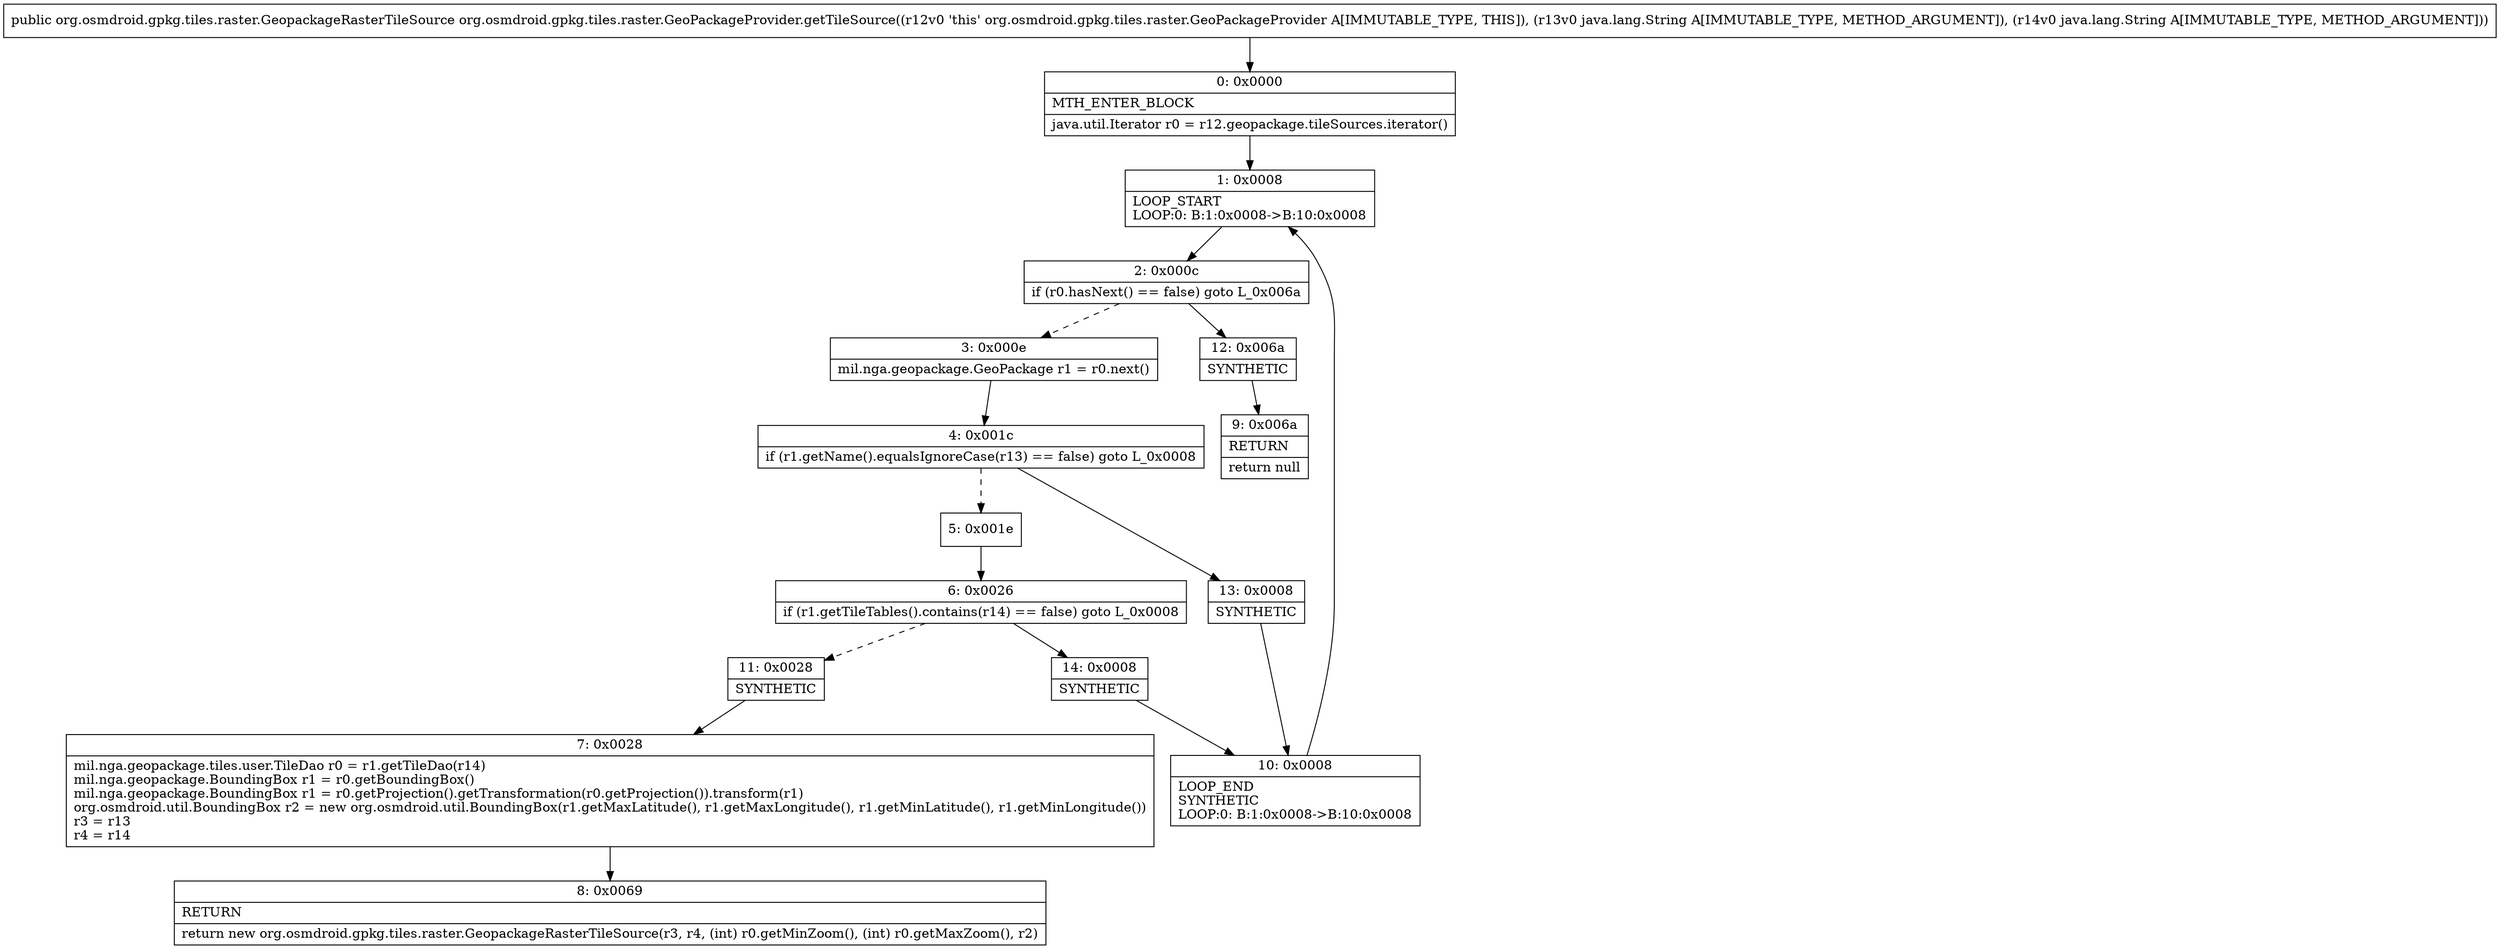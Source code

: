 digraph "CFG fororg.osmdroid.gpkg.tiles.raster.GeoPackageProvider.getTileSource(Ljava\/lang\/String;Ljava\/lang\/String;)Lorg\/osmdroid\/gpkg\/tiles\/raster\/GeopackageRasterTileSource;" {
Node_0 [shape=record,label="{0\:\ 0x0000|MTH_ENTER_BLOCK\l|java.util.Iterator r0 = r12.geopackage.tileSources.iterator()\l}"];
Node_1 [shape=record,label="{1\:\ 0x0008|LOOP_START\lLOOP:0: B:1:0x0008\-\>B:10:0x0008\l}"];
Node_2 [shape=record,label="{2\:\ 0x000c|if (r0.hasNext() == false) goto L_0x006a\l}"];
Node_3 [shape=record,label="{3\:\ 0x000e|mil.nga.geopackage.GeoPackage r1 = r0.next()\l}"];
Node_4 [shape=record,label="{4\:\ 0x001c|if (r1.getName().equalsIgnoreCase(r13) == false) goto L_0x0008\l}"];
Node_5 [shape=record,label="{5\:\ 0x001e}"];
Node_6 [shape=record,label="{6\:\ 0x0026|if (r1.getTileTables().contains(r14) == false) goto L_0x0008\l}"];
Node_7 [shape=record,label="{7\:\ 0x0028|mil.nga.geopackage.tiles.user.TileDao r0 = r1.getTileDao(r14)\lmil.nga.geopackage.BoundingBox r1 = r0.getBoundingBox()\lmil.nga.geopackage.BoundingBox r1 = r0.getProjection().getTransformation(r0.getProjection()).transform(r1)\lorg.osmdroid.util.BoundingBox r2 = new org.osmdroid.util.BoundingBox(r1.getMaxLatitude(), r1.getMaxLongitude(), r1.getMinLatitude(), r1.getMinLongitude())\lr3 = r13\lr4 = r14\l}"];
Node_8 [shape=record,label="{8\:\ 0x0069|RETURN\l|return new org.osmdroid.gpkg.tiles.raster.GeopackageRasterTileSource(r3, r4, (int) r0.getMinZoom(), (int) r0.getMaxZoom(), r2)\l}"];
Node_9 [shape=record,label="{9\:\ 0x006a|RETURN\l|return null\l}"];
Node_10 [shape=record,label="{10\:\ 0x0008|LOOP_END\lSYNTHETIC\lLOOP:0: B:1:0x0008\-\>B:10:0x0008\l}"];
Node_11 [shape=record,label="{11\:\ 0x0028|SYNTHETIC\l}"];
Node_12 [shape=record,label="{12\:\ 0x006a|SYNTHETIC\l}"];
Node_13 [shape=record,label="{13\:\ 0x0008|SYNTHETIC\l}"];
Node_14 [shape=record,label="{14\:\ 0x0008|SYNTHETIC\l}"];
MethodNode[shape=record,label="{public org.osmdroid.gpkg.tiles.raster.GeopackageRasterTileSource org.osmdroid.gpkg.tiles.raster.GeoPackageProvider.getTileSource((r12v0 'this' org.osmdroid.gpkg.tiles.raster.GeoPackageProvider A[IMMUTABLE_TYPE, THIS]), (r13v0 java.lang.String A[IMMUTABLE_TYPE, METHOD_ARGUMENT]), (r14v0 java.lang.String A[IMMUTABLE_TYPE, METHOD_ARGUMENT])) }"];
MethodNode -> Node_0;
Node_0 -> Node_1;
Node_1 -> Node_2;
Node_2 -> Node_3[style=dashed];
Node_2 -> Node_12;
Node_3 -> Node_4;
Node_4 -> Node_5[style=dashed];
Node_4 -> Node_13;
Node_5 -> Node_6;
Node_6 -> Node_11[style=dashed];
Node_6 -> Node_14;
Node_7 -> Node_8;
Node_10 -> Node_1;
Node_11 -> Node_7;
Node_12 -> Node_9;
Node_13 -> Node_10;
Node_14 -> Node_10;
}

